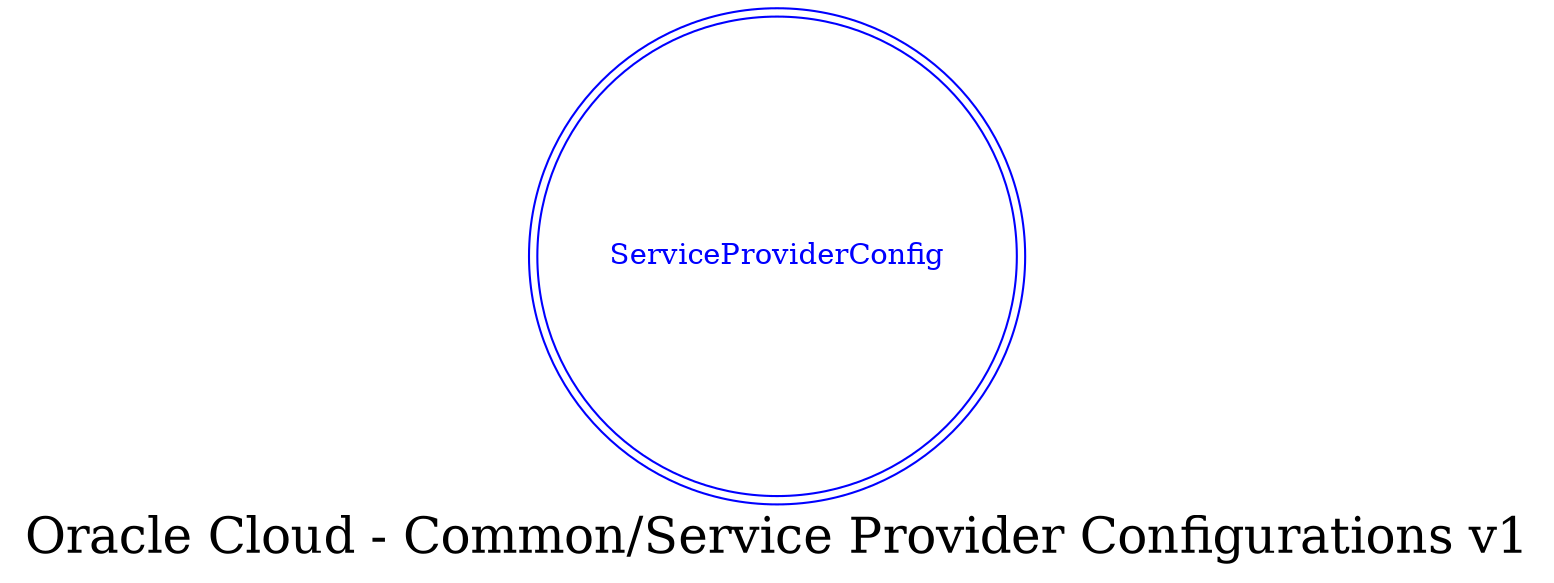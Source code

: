 digraph LexiconGraph {
graph[label="Oracle Cloud - Common/Service Provider Configurations v1", fontsize=24]
splines=true
"ServiceProviderConfig" [color=blue, fontcolor=blue, shape=doublecircle]
}
